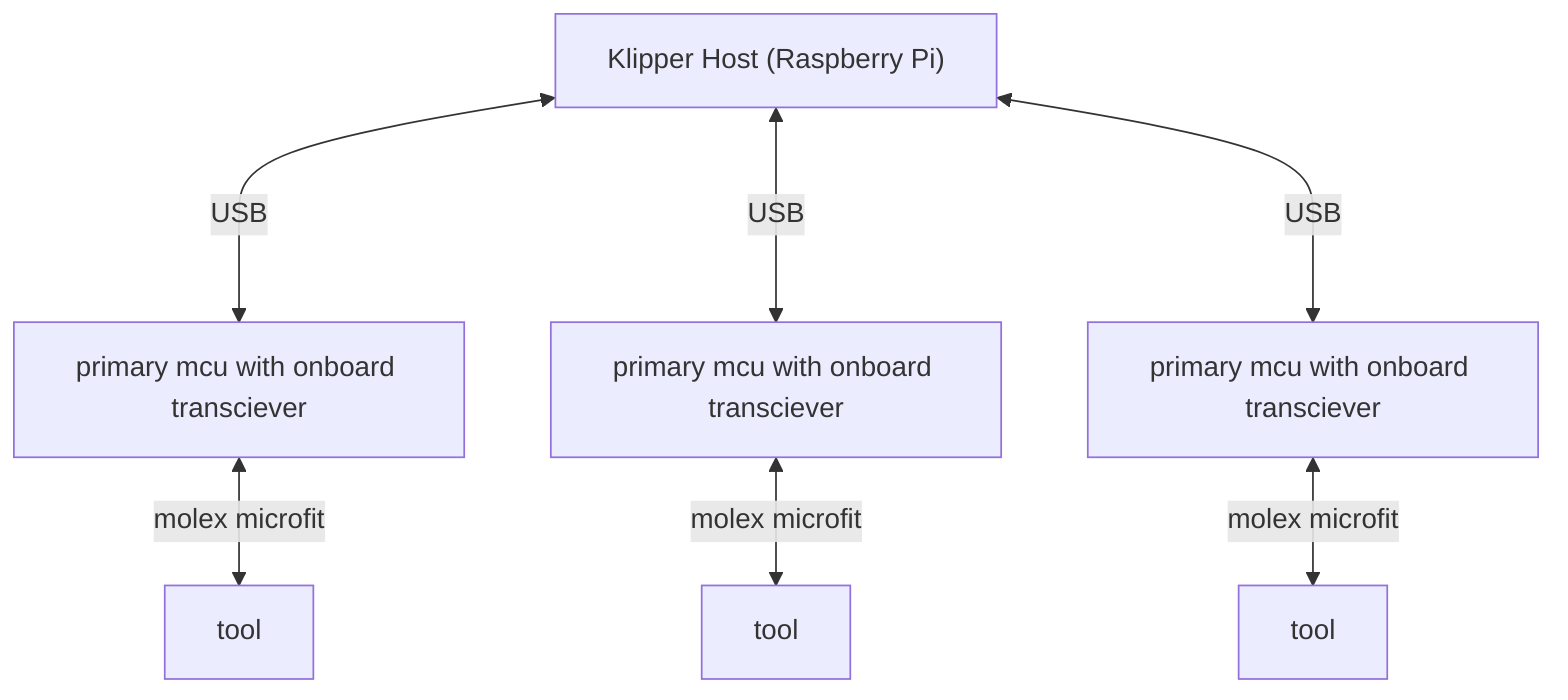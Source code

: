 graph TD;
    sbc["Klipper Host (Raspberry Pi)"]
    t0[tool]
    t1[tool]
    t2[tool]
    primary0["primary mcu with onboard transciever"]
    primary1["primary mcu with onboard transciever"]
    primary2["primary mcu with onboard transciever"]

    sbc <--USB---> primary0 <--molex microfit--> t0 
    sbc <--USB---> primary1 <--molex microfit--> t1 
    sbc <--USB---> primary2 <--molex microfit--> t2